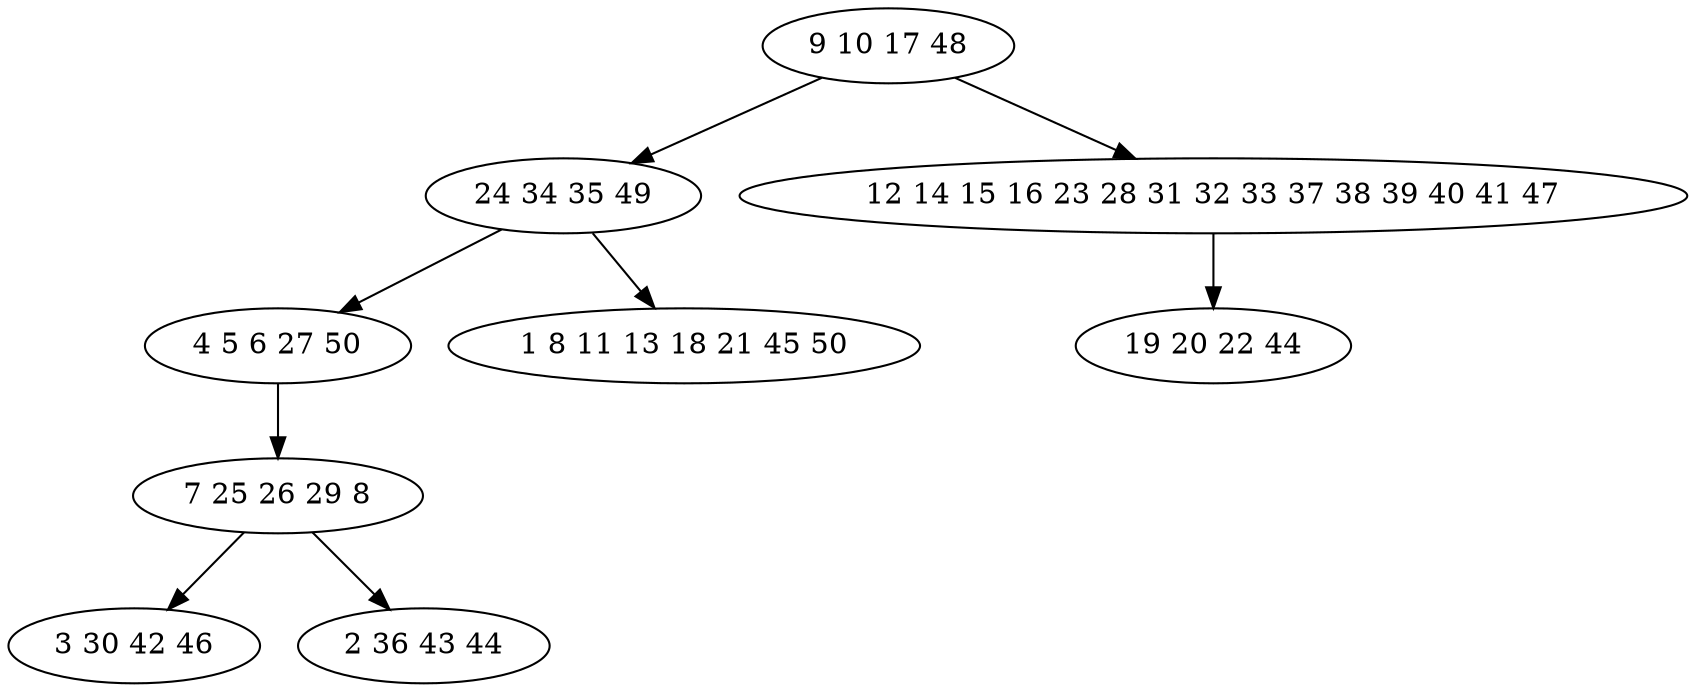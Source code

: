 digraph true_tree {
	"0" -> "1"
	"1" -> "2"
	"1" -> "3"
	"2" -> "4"
	"0" -> "5"
	"4" -> "6"
	"5" -> "7"
	"4" -> "8"
	"0" [label="9 10 17 48"];
	"1" [label="24 34 35 49"];
	"2" [label="4 5 6 27 50"];
	"3" [label="1 8 11 13 18 21 45 50"];
	"4" [label="7 25 26 29 8"];
	"5" [label="12 14 15 16 23 28 31 32 33 37 38 39 40 41 47"];
	"6" [label="3 30 42 46"];
	"7" [label="19 20 22 44"];
	"8" [label="2 36 43 44"];
}
